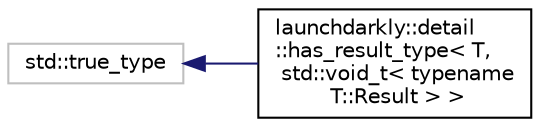 digraph "Graphical Class Hierarchy"
{
 // LATEX_PDF_SIZE
  edge [fontname="Helvetica",fontsize="10",labelfontname="Helvetica",labelfontsize="10"];
  node [fontname="Helvetica",fontsize="10",shape=record];
  rankdir="LR";
  Node100 [label="std::true_type",height=0.2,width=0.4,color="grey75", fillcolor="white", style="filled",tooltip=" "];
  Node100 -> Node0 [dir="back",color="midnightblue",fontsize="10",style="solid",fontname="Helvetica"];
  Node0 [label="launchdarkly::detail\l::has_result_type\< T,\l std::void_t\< typename\l T::Result \> \>",height=0.2,width=0.4,color="black", fillcolor="white", style="filled",URL="$structlaunchdarkly_1_1detail_1_1has__result__type_3_01T_00_01std_1_1void__t_3_01typename_01T_1_1Result_01_4_01_4.html",tooltip=" "];
}
